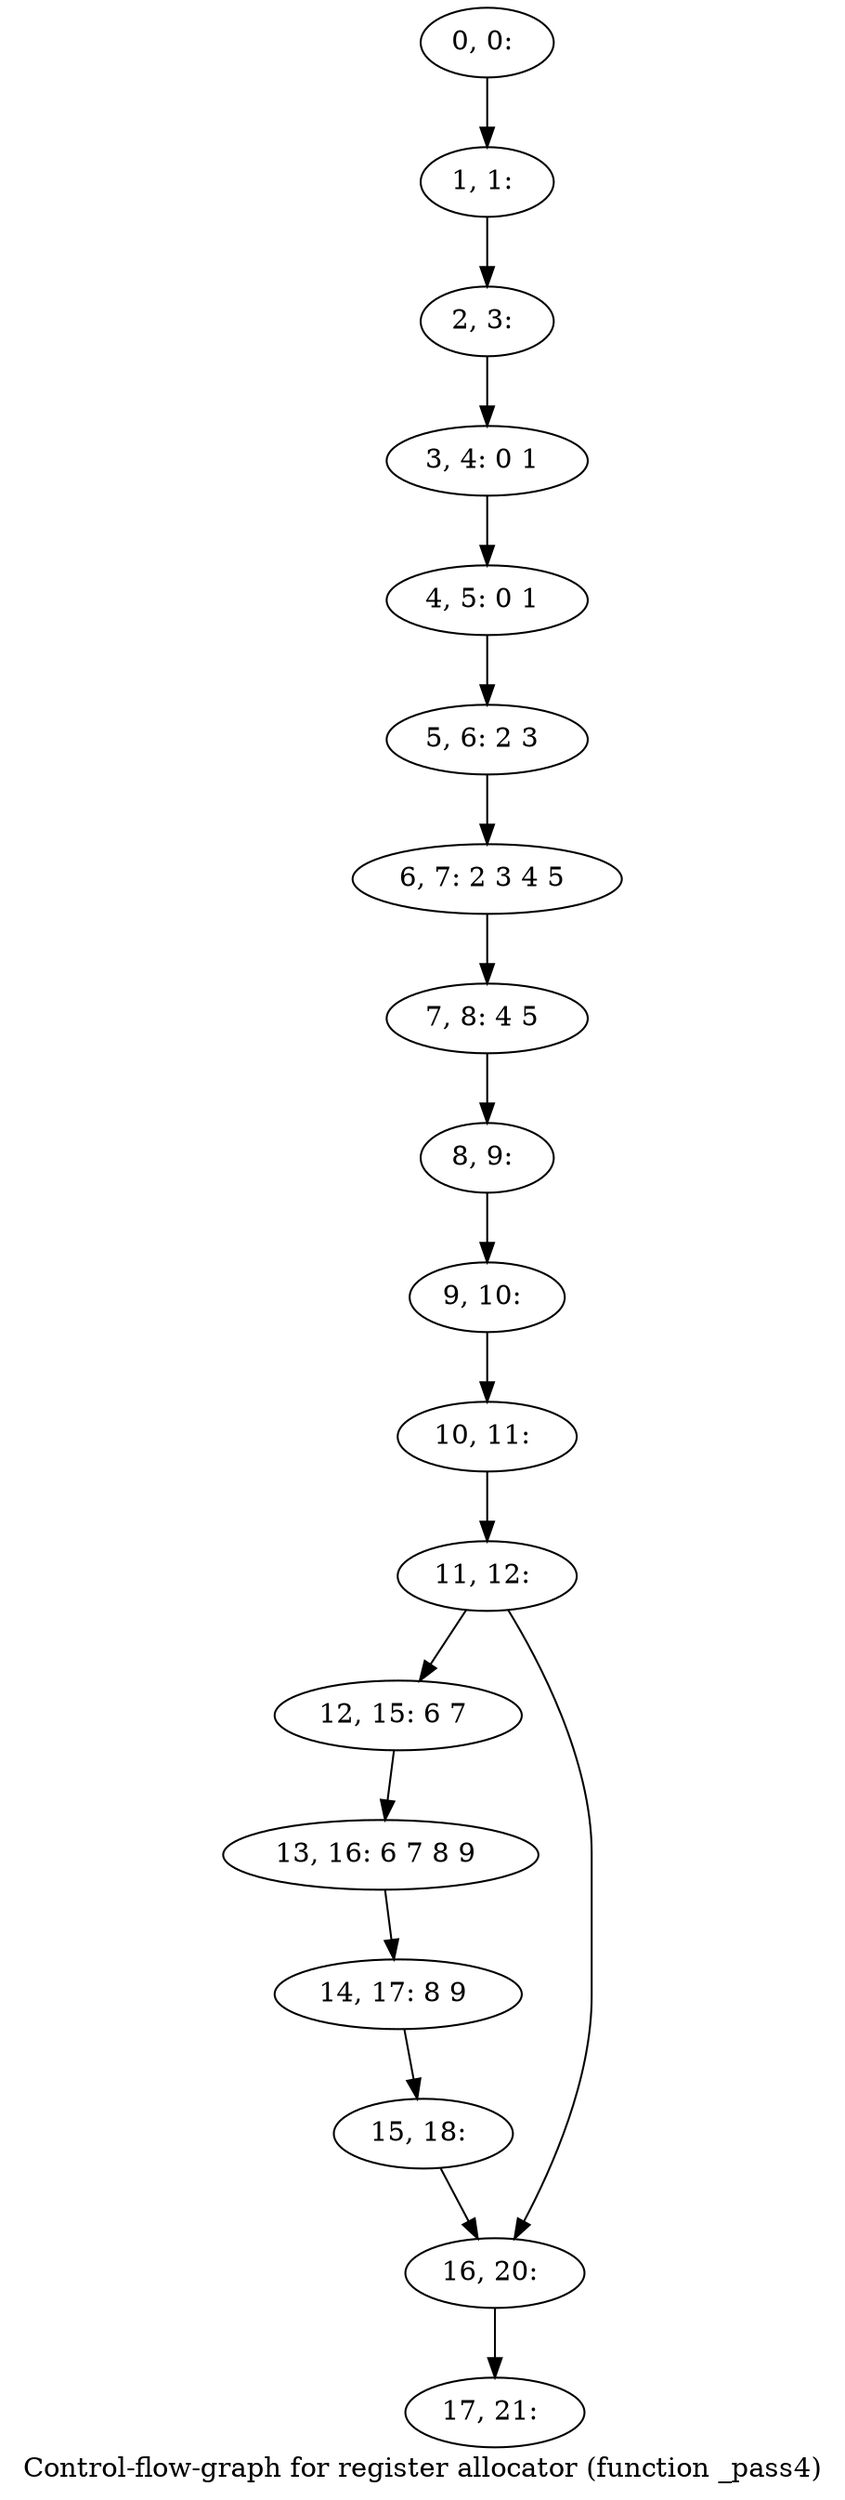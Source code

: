 digraph G {
graph [label="Control-flow-graph for register allocator (function _pass4)"]
0[label="0, 0: "];
1[label="1, 1: "];
2[label="2, 3: "];
3[label="3, 4: 0 1 "];
4[label="4, 5: 0 1 "];
5[label="5, 6: 2 3 "];
6[label="6, 7: 2 3 4 5 "];
7[label="7, 8: 4 5 "];
8[label="8, 9: "];
9[label="9, 10: "];
10[label="10, 11: "];
11[label="11, 12: "];
12[label="12, 15: 6 7 "];
13[label="13, 16: 6 7 8 9 "];
14[label="14, 17: 8 9 "];
15[label="15, 18: "];
16[label="16, 20: "];
17[label="17, 21: "];
0->1 ;
1->2 ;
2->3 ;
3->4 ;
4->5 ;
5->6 ;
6->7 ;
7->8 ;
8->9 ;
9->10 ;
10->11 ;
11->12 ;
11->16 ;
12->13 ;
13->14 ;
14->15 ;
15->16 ;
16->17 ;
}
